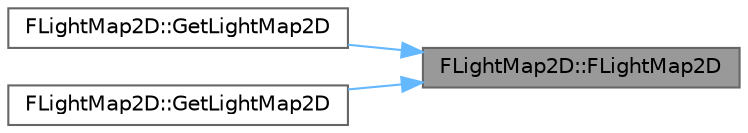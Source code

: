 digraph "FLightMap2D::FLightMap2D"
{
 // INTERACTIVE_SVG=YES
 // LATEX_PDF_SIZE
  bgcolor="transparent";
  edge [fontname=Helvetica,fontsize=10,labelfontname=Helvetica,labelfontsize=10];
  node [fontname=Helvetica,fontsize=10,shape=box,height=0.2,width=0.4];
  rankdir="RL";
  Node1 [id="Node000001",label="FLightMap2D::FLightMap2D",height=0.2,width=0.4,color="gray40", fillcolor="grey60", style="filled", fontcolor="black",tooltip=" "];
  Node1 -> Node2 [id="edge1_Node000001_Node000002",dir="back",color="steelblue1",style="solid",tooltip=" "];
  Node2 [id="Node000002",label="FLightMap2D::GetLightMap2D",height=0.2,width=0.4,color="grey40", fillcolor="white", style="filled",URL="$d8/d6a/classFLightMap2D.html#a6a934c0f7390e8f8239242e6f22147bd",tooltip=" "];
  Node1 -> Node3 [id="edge2_Node000001_Node000003",dir="back",color="steelblue1",style="solid",tooltip=" "];
  Node3 [id="Node000003",label="FLightMap2D::GetLightMap2D",height=0.2,width=0.4,color="grey40", fillcolor="white", style="filled",URL="$d8/d6a/classFLightMap2D.html#a460c9e9669250550f1c6721f7d78210c",tooltip=" "];
}
